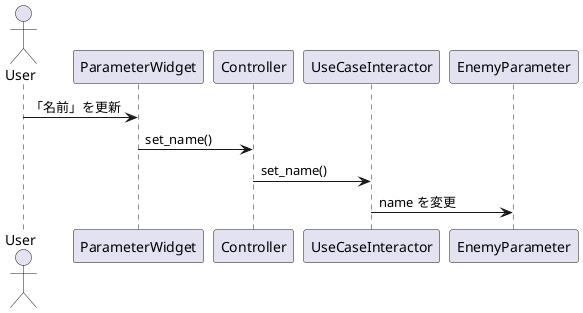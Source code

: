 @startuml

actor User
participant ParameterWidget
participant Controller
participant UseCaseInteractor
participant EnemyParameter

User -> ParameterWidget : 「名前」を更新
ParameterWidget -> Controller : set_name()
Controller -> UseCaseInteractor : set_name()
UseCaseInteractor -> EnemyParameter : name を変更

@enduml